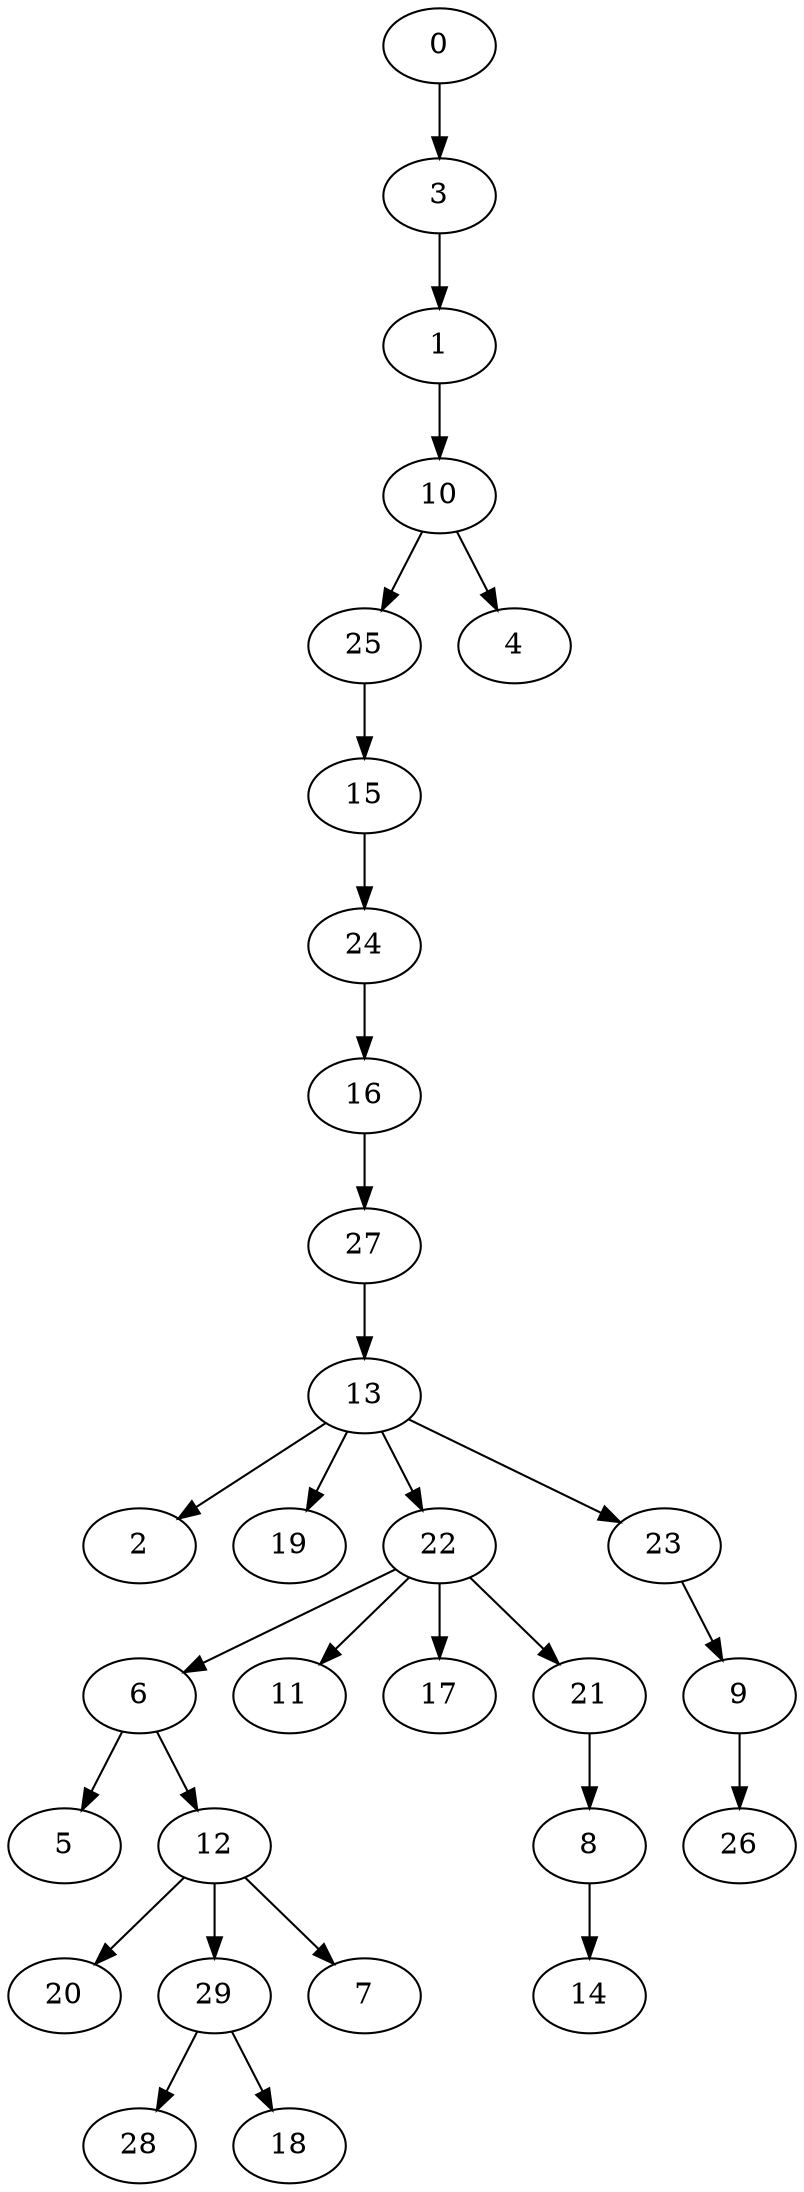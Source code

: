 digraph my_graph {
0;
3;
1;
10;
25;
15;
24;
16;
27;
13;
2;
19;
22;
6;
5;
12;
20;
29;
28;
18;
7;
11;
17;
21;
8;
14;
23;
9;
26;
4;
0->3
3->1
1->10
10->25
25->15
15->24
24->16
16->27
27->13
13->2
13->19
13->22
22->6
6->5
6->12
12->20
12->29
29->28
29->18
12->7
22->11
22->17
22->21
21->8
8->14
13->23
23->9
9->26
10->4
}
